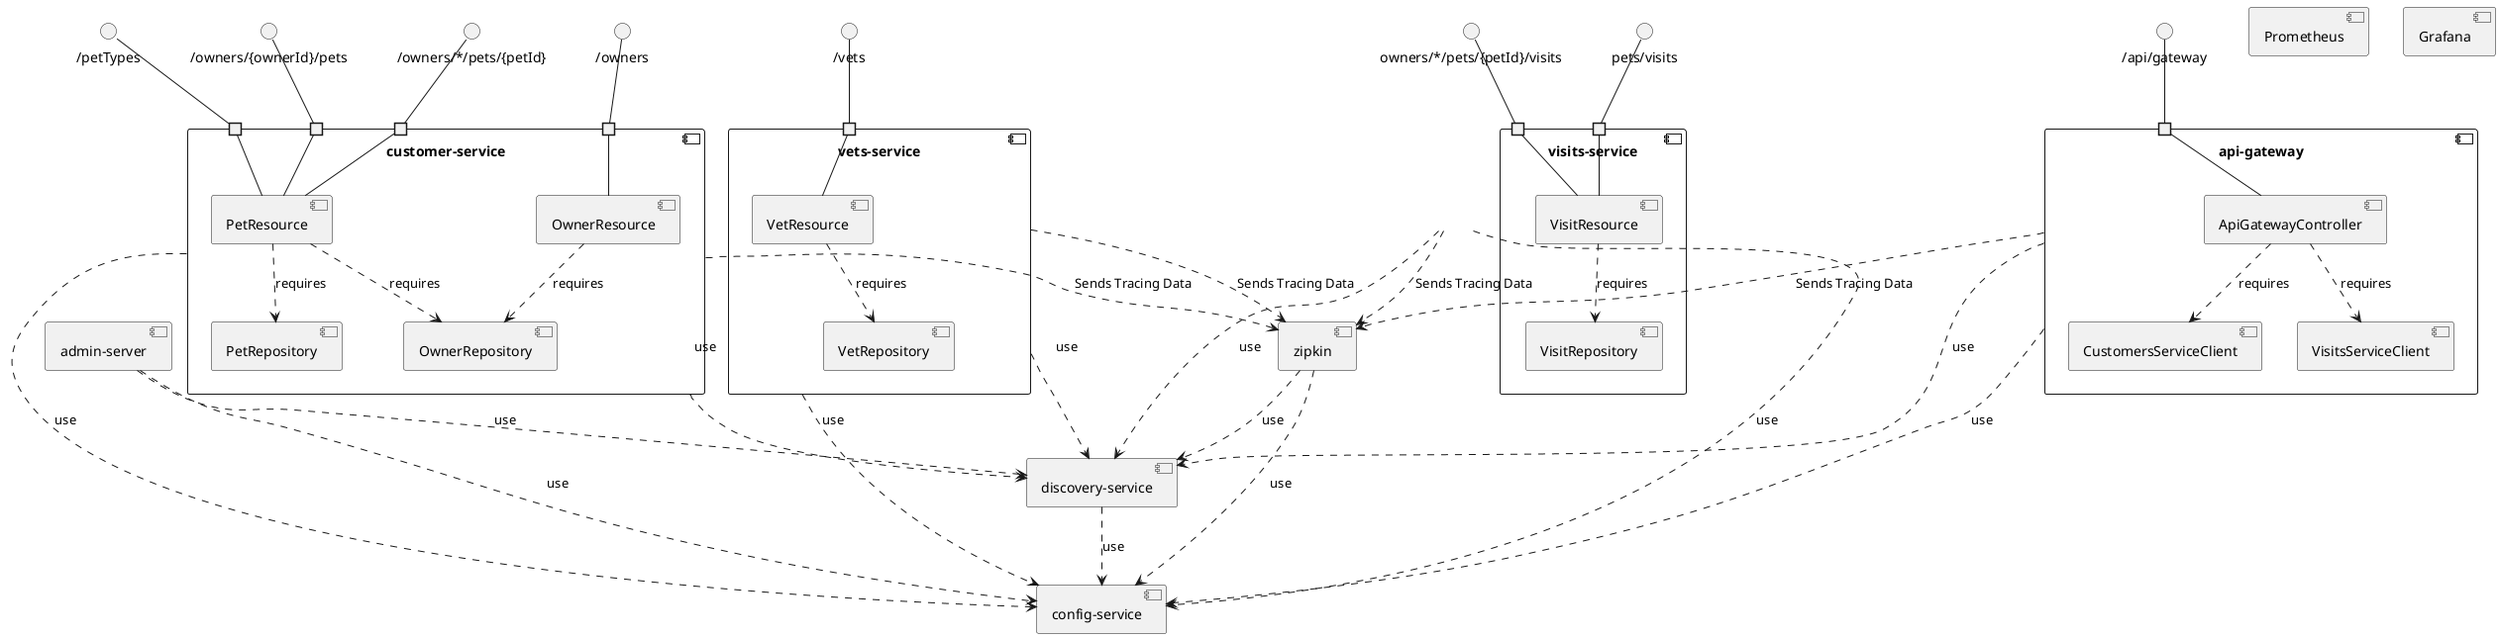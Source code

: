 @startuml
interface "/owners" as ownerInterface
interface "/petTypes" as petInterface1
interface "/owners/{ownerId}/pets" as petInterface2
interface "/owners/*/pets/{petId}" as petInterface3

component [customer-service] as customer {
	portIn " " as ownerIn
	portIn " " as petIn1
	portIn " " as petIn2
	portIn " " as petIn3
	component [OwnerResource] as OwnerResource
	component [OwnerRepository] as OwnerRepository
	component [PetResource] as PetResource
	component [PetRepository] as PetRepository

	ownerInterface -- ownerIn
	ownerIn -- OwnerResource
	petInterface1 -- petIn1
	petInterface2 -- petIn2
	petInterface3 -- petIn3
	petIn1 -- PetResource
	petIn2 -- PetResource
	petIn3 -- PetResource
	OwnerResource ..> OwnerRepository : requires
	PetResource ..> OwnerRepository : requires
	PetResource ..> PetRepository : requires
}

interface "/vets" as vetsInterface
component [vets-service] as vets {
	portIn " " as vetIn
	component [VetResource] as VetResource
	component [VetRepository] as VetRepository

	vetsInterface -- vetIn
	vetIn -- VetResource
	VetResource ..> VetRepository : requires
}

interface "owners/*/pets/{petId}/visits" as visitInterface1
interface "pets/visits" as visitInterface2
component [visits-service] as visits{
	portin " " as visitIn1
	portin " " as visitIn2
	component [VisitResource] as VisitResource
	component [VisitRepository] as VisitRepository

	visitInterface1 -- visitIn1
	visitInterface2 -- visitIn2
	visitIn1 -- VisitResource
	visitIn2 -- VisitResource
	VisitResource ..> VisitRepository : requires
}

interface "/api/gateway" as gatewayInterface
component [api-gateway] as gateway{
	portIn " " as gatewayIn
	component [ApiGatewayController] as ApiGatewayController
	component [CustomersServiceClient] as CustomersServiceClient
	component [VisitsServiceClient] as VisitsServiceClient

	gatewayInterface -- gatewayIn
	gatewayIn -- ApiGatewayController
	ApiGatewayController ..> CustomersServiceClient : requires
	ApiGatewayController ..> VisitsServiceClient : requires
}

component [discovery-service] as discovery

component [config-service] as config

component [admin-server] as admin

component [Prometheus] as Prometheus

component [Grafana] as Grafana

component [zipkin] as zipkin

gateway ..> config : use
discovery ..> config : use
admin ..> config : use
zipkin ..> config : use
customer ..> config : use
visits ..> config : use
vets ..> config : use

gateway ..> discovery : use
admin ..> discovery : use
zipkin ..> discovery : use
customer ..> discovery : use
visits ..> discovery : use
vets ..> discovery : use

gateway ..> zipkin : Sends Tracing Data
customer ..> zipkin : Sends Tracing Data
visits ..> zipkin : Sends Tracing Data
vets ..> zipkin : Sends Tracing Data
@enduml
